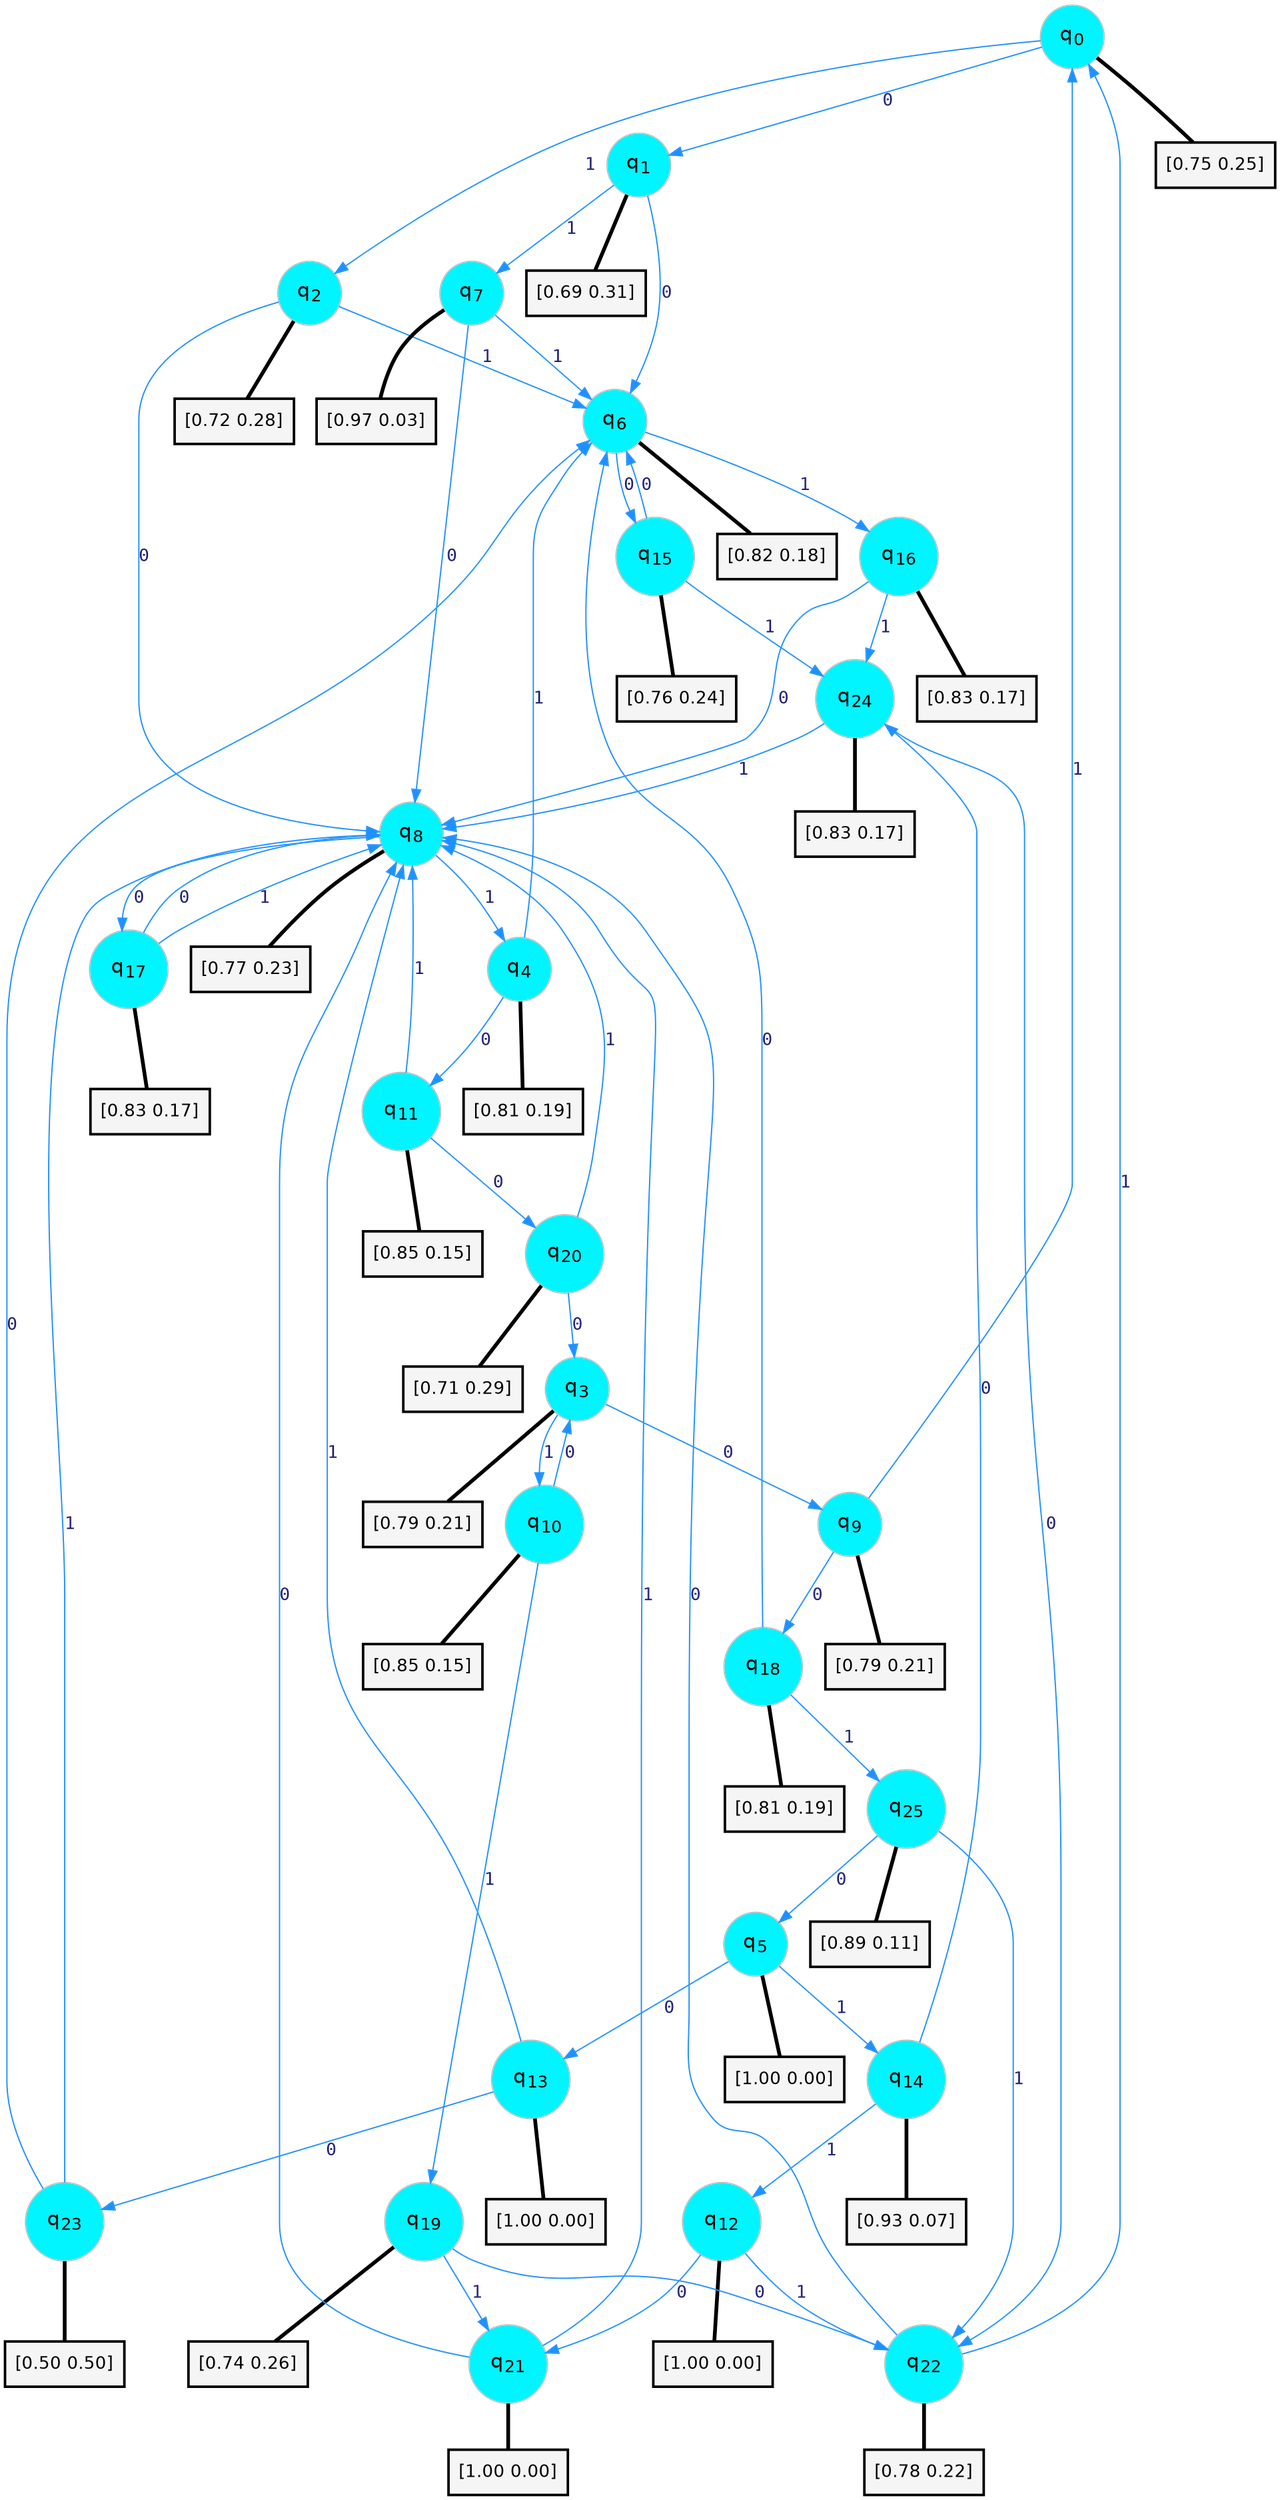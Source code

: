 digraph G {
graph [
bgcolor=transparent, dpi=300, rankdir=TD, size="40,25"];
node [
color=gray, fillcolor=turquoise1, fontcolor=black, fontname=Helvetica, fontsize=16, fontweight=bold, shape=circle, style=filled];
edge [
arrowsize=1, color=dodgerblue1, fontcolor=midnightblue, fontname=courier, fontweight=bold, penwidth=1, style=solid, weight=20];
0[label=<q<SUB>0</SUB>>];
1[label=<q<SUB>1</SUB>>];
2[label=<q<SUB>2</SUB>>];
3[label=<q<SUB>3</SUB>>];
4[label=<q<SUB>4</SUB>>];
5[label=<q<SUB>5</SUB>>];
6[label=<q<SUB>6</SUB>>];
7[label=<q<SUB>7</SUB>>];
8[label=<q<SUB>8</SUB>>];
9[label=<q<SUB>9</SUB>>];
10[label=<q<SUB>10</SUB>>];
11[label=<q<SUB>11</SUB>>];
12[label=<q<SUB>12</SUB>>];
13[label=<q<SUB>13</SUB>>];
14[label=<q<SUB>14</SUB>>];
15[label=<q<SUB>15</SUB>>];
16[label=<q<SUB>16</SUB>>];
17[label=<q<SUB>17</SUB>>];
18[label=<q<SUB>18</SUB>>];
19[label=<q<SUB>19</SUB>>];
20[label=<q<SUB>20</SUB>>];
21[label=<q<SUB>21</SUB>>];
22[label=<q<SUB>22</SUB>>];
23[label=<q<SUB>23</SUB>>];
24[label=<q<SUB>24</SUB>>];
25[label=<q<SUB>25</SUB>>];
26[label="[0.75 0.25]", shape=box,fontcolor=black, fontname=Helvetica, fontsize=14, penwidth=2, fillcolor=whitesmoke,color=black];
27[label="[0.69 0.31]", shape=box,fontcolor=black, fontname=Helvetica, fontsize=14, penwidth=2, fillcolor=whitesmoke,color=black];
28[label="[0.72 0.28]", shape=box,fontcolor=black, fontname=Helvetica, fontsize=14, penwidth=2, fillcolor=whitesmoke,color=black];
29[label="[0.79 0.21]", shape=box,fontcolor=black, fontname=Helvetica, fontsize=14, penwidth=2, fillcolor=whitesmoke,color=black];
30[label="[0.81 0.19]", shape=box,fontcolor=black, fontname=Helvetica, fontsize=14, penwidth=2, fillcolor=whitesmoke,color=black];
31[label="[1.00 0.00]", shape=box,fontcolor=black, fontname=Helvetica, fontsize=14, penwidth=2, fillcolor=whitesmoke,color=black];
32[label="[0.82 0.18]", shape=box,fontcolor=black, fontname=Helvetica, fontsize=14, penwidth=2, fillcolor=whitesmoke,color=black];
33[label="[0.97 0.03]", shape=box,fontcolor=black, fontname=Helvetica, fontsize=14, penwidth=2, fillcolor=whitesmoke,color=black];
34[label="[0.77 0.23]", shape=box,fontcolor=black, fontname=Helvetica, fontsize=14, penwidth=2, fillcolor=whitesmoke,color=black];
35[label="[0.79 0.21]", shape=box,fontcolor=black, fontname=Helvetica, fontsize=14, penwidth=2, fillcolor=whitesmoke,color=black];
36[label="[0.85 0.15]", shape=box,fontcolor=black, fontname=Helvetica, fontsize=14, penwidth=2, fillcolor=whitesmoke,color=black];
37[label="[0.85 0.15]", shape=box,fontcolor=black, fontname=Helvetica, fontsize=14, penwidth=2, fillcolor=whitesmoke,color=black];
38[label="[1.00 0.00]", shape=box,fontcolor=black, fontname=Helvetica, fontsize=14, penwidth=2, fillcolor=whitesmoke,color=black];
39[label="[1.00 0.00]", shape=box,fontcolor=black, fontname=Helvetica, fontsize=14, penwidth=2, fillcolor=whitesmoke,color=black];
40[label="[0.93 0.07]", shape=box,fontcolor=black, fontname=Helvetica, fontsize=14, penwidth=2, fillcolor=whitesmoke,color=black];
41[label="[0.76 0.24]", shape=box,fontcolor=black, fontname=Helvetica, fontsize=14, penwidth=2, fillcolor=whitesmoke,color=black];
42[label="[0.83 0.17]", shape=box,fontcolor=black, fontname=Helvetica, fontsize=14, penwidth=2, fillcolor=whitesmoke,color=black];
43[label="[0.83 0.17]", shape=box,fontcolor=black, fontname=Helvetica, fontsize=14, penwidth=2, fillcolor=whitesmoke,color=black];
44[label="[0.81 0.19]", shape=box,fontcolor=black, fontname=Helvetica, fontsize=14, penwidth=2, fillcolor=whitesmoke,color=black];
45[label="[0.74 0.26]", shape=box,fontcolor=black, fontname=Helvetica, fontsize=14, penwidth=2, fillcolor=whitesmoke,color=black];
46[label="[0.71 0.29]", shape=box,fontcolor=black, fontname=Helvetica, fontsize=14, penwidth=2, fillcolor=whitesmoke,color=black];
47[label="[1.00 0.00]", shape=box,fontcolor=black, fontname=Helvetica, fontsize=14, penwidth=2, fillcolor=whitesmoke,color=black];
48[label="[0.78 0.22]", shape=box,fontcolor=black, fontname=Helvetica, fontsize=14, penwidth=2, fillcolor=whitesmoke,color=black];
49[label="[0.50 0.50]", shape=box,fontcolor=black, fontname=Helvetica, fontsize=14, penwidth=2, fillcolor=whitesmoke,color=black];
50[label="[0.83 0.17]", shape=box,fontcolor=black, fontname=Helvetica, fontsize=14, penwidth=2, fillcolor=whitesmoke,color=black];
51[label="[0.89 0.11]", shape=box,fontcolor=black, fontname=Helvetica, fontsize=14, penwidth=2, fillcolor=whitesmoke,color=black];
0->1 [label=0];
0->2 [label=1];
0->26 [arrowhead=none, penwidth=3,color=black];
1->6 [label=0];
1->7 [label=1];
1->27 [arrowhead=none, penwidth=3,color=black];
2->8 [label=0];
2->6 [label=1];
2->28 [arrowhead=none, penwidth=3,color=black];
3->9 [label=0];
3->10 [label=1];
3->29 [arrowhead=none, penwidth=3,color=black];
4->11 [label=0];
4->6 [label=1];
4->30 [arrowhead=none, penwidth=3,color=black];
5->13 [label=0];
5->14 [label=1];
5->31 [arrowhead=none, penwidth=3,color=black];
6->15 [label=0];
6->16 [label=1];
6->32 [arrowhead=none, penwidth=3,color=black];
7->8 [label=0];
7->6 [label=1];
7->33 [arrowhead=none, penwidth=3,color=black];
8->17 [label=0];
8->4 [label=1];
8->34 [arrowhead=none, penwidth=3,color=black];
9->18 [label=0];
9->0 [label=1];
9->35 [arrowhead=none, penwidth=3,color=black];
10->3 [label=0];
10->19 [label=1];
10->36 [arrowhead=none, penwidth=3,color=black];
11->20 [label=0];
11->8 [label=1];
11->37 [arrowhead=none, penwidth=3,color=black];
12->21 [label=0];
12->22 [label=1];
12->38 [arrowhead=none, penwidth=3,color=black];
13->23 [label=0];
13->8 [label=1];
13->39 [arrowhead=none, penwidth=3,color=black];
14->24 [label=0];
14->12 [label=1];
14->40 [arrowhead=none, penwidth=3,color=black];
15->6 [label=0];
15->24 [label=1];
15->41 [arrowhead=none, penwidth=3,color=black];
16->8 [label=0];
16->24 [label=1];
16->42 [arrowhead=none, penwidth=3,color=black];
17->8 [label=0];
17->8 [label=1];
17->43 [arrowhead=none, penwidth=3,color=black];
18->6 [label=0];
18->25 [label=1];
18->44 [arrowhead=none, penwidth=3,color=black];
19->22 [label=0];
19->21 [label=1];
19->45 [arrowhead=none, penwidth=3,color=black];
20->3 [label=0];
20->8 [label=1];
20->46 [arrowhead=none, penwidth=3,color=black];
21->8 [label=0];
21->8 [label=1];
21->47 [arrowhead=none, penwidth=3,color=black];
22->8 [label=0];
22->0 [label=1];
22->48 [arrowhead=none, penwidth=3,color=black];
23->6 [label=0];
23->8 [label=1];
23->49 [arrowhead=none, penwidth=3,color=black];
24->22 [label=0];
24->8 [label=1];
24->50 [arrowhead=none, penwidth=3,color=black];
25->5 [label=0];
25->22 [label=1];
25->51 [arrowhead=none, penwidth=3,color=black];
}
